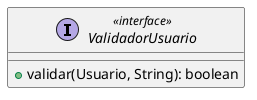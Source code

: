 @startuml
'https://plantuml.com/class-diagram

interface ValidadorUsuario << interface >> {
  + validar(Usuario, String): boolean
}

@enduml